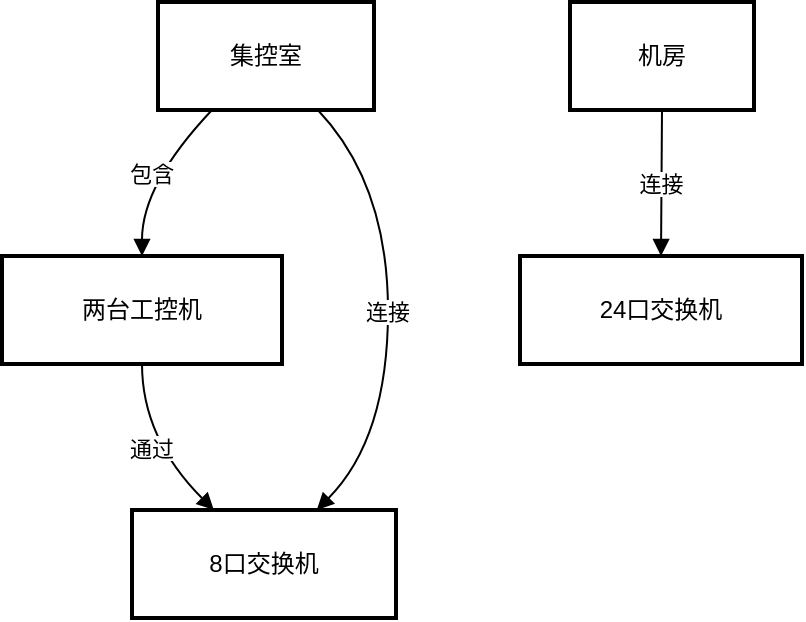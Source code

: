 <mxfile version="28.0.7">
  <diagram name="第 1 页" id="TMHs5AjNjEbO9CgSLeYF">
    <mxGraphModel>
      <root>
        <mxCell id="0" />
        <mxCell id="1" parent="0" />
        <mxCell id="2" value="集控室" style="whiteSpace=wrap;strokeWidth=2;" vertex="1" parent="1">
          <mxGeometry x="86" y="8" width="108" height="54" as="geometry" />
        </mxCell>
        <mxCell id="3" value="两台工控机" style="whiteSpace=wrap;strokeWidth=2;" vertex="1" parent="1">
          <mxGeometry x="8" y="135" width="140" height="54" as="geometry" />
        </mxCell>
        <mxCell id="4" value="8口交换机" style="whiteSpace=wrap;strokeWidth=2;" vertex="1" parent="1">
          <mxGeometry x="73" y="262" width="132" height="54" as="geometry" />
        </mxCell>
        <mxCell id="5" value="机房" style="whiteSpace=wrap;strokeWidth=2;" vertex="1" parent="1">
          <mxGeometry x="292" y="8" width="92" height="54" as="geometry" />
        </mxCell>
        <mxCell id="6" value="24口交换机" style="whiteSpace=wrap;strokeWidth=2;" vertex="1" parent="1">
          <mxGeometry x="267" y="135" width="141" height="54" as="geometry" />
        </mxCell>
        <mxCell id="7" value="包含" style="curved=1;startArrow=none;endArrow=block;exitX=0.25;exitY=1;entryX=0.5;entryY=0;" edge="1" parent="1" source="2" target="3">
          <mxGeometry relative="1" as="geometry">
            <Array as="points">
              <mxPoint x="78" y="99" />
            </Array>
          </mxGeometry>
        </mxCell>
        <mxCell id="8" value="连接" style="curved=1;startArrow=none;endArrow=block;exitX=0.74;exitY=1;entryX=0.7;entryY=0;" edge="1" parent="1" source="2" target="4">
          <mxGeometry relative="1" as="geometry">
            <Array as="points">
              <mxPoint x="201" y="99" />
              <mxPoint x="201" y="226" />
            </Array>
          </mxGeometry>
        </mxCell>
        <mxCell id="9" value="连接" style="curved=1;startArrow=none;endArrow=block;exitX=0.5;exitY=1;entryX=0.5;entryY=0;" edge="1" parent="1" source="5" target="6">
          <mxGeometry relative="1" as="geometry">
            <Array as="points" />
          </mxGeometry>
        </mxCell>
        <mxCell id="10" value="通过" style="curved=1;startArrow=none;endArrow=block;exitX=0.5;exitY=1;entryX=0.31;entryY=0;" edge="1" parent="1" source="3" target="4">
          <mxGeometry relative="1" as="geometry">
            <Array as="points">
              <mxPoint x="78" y="226" />
            </Array>
          </mxGeometry>
        </mxCell>
      </root>
    </mxGraphModel>
  </diagram>
</mxfile>
